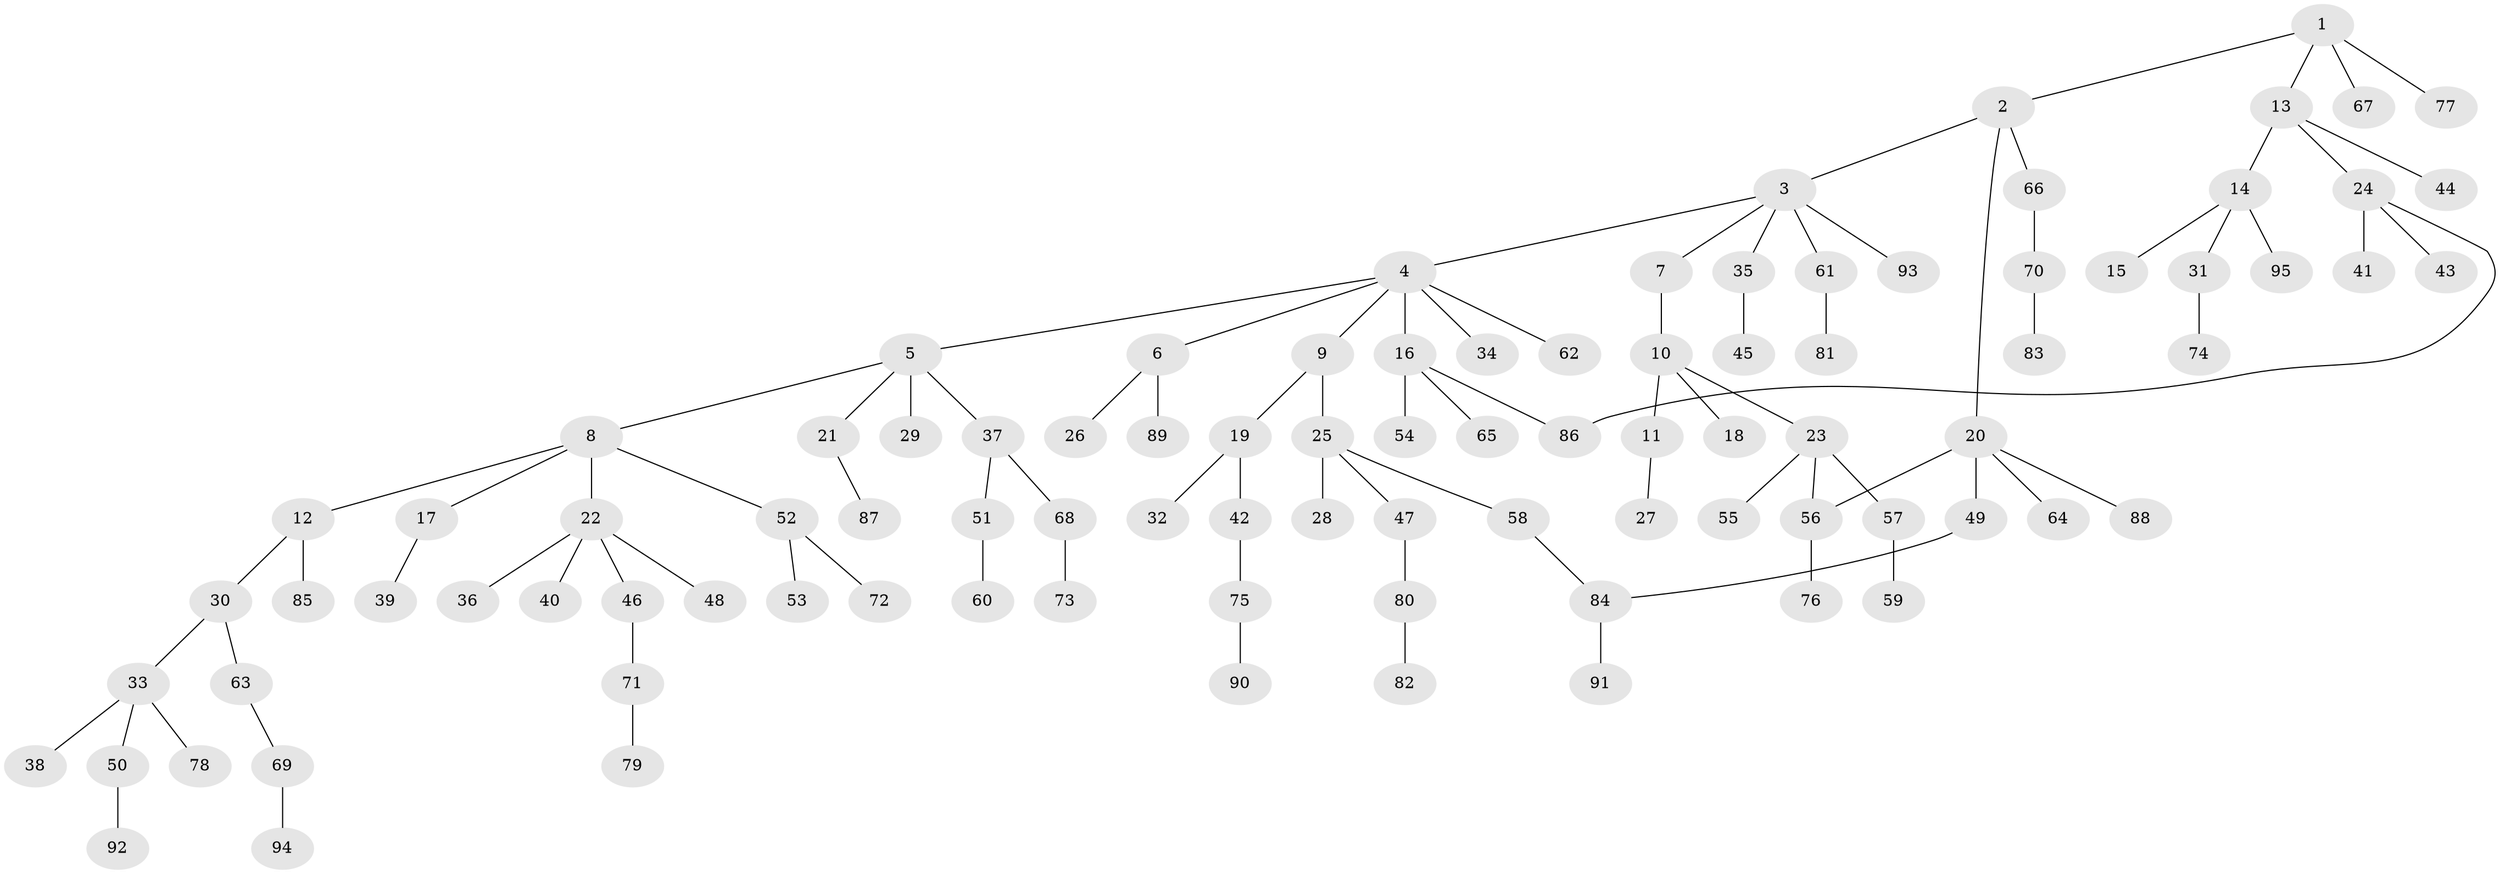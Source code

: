// coarse degree distribution, {6: 0.017543859649122806, 11: 0.017543859649122806, 5: 0.03508771929824561, 3: 0.14035087719298245, 4: 0.07017543859649122, 2: 0.17543859649122806, 1: 0.543859649122807}
// Generated by graph-tools (version 1.1) at 2025/17/03/04/25 18:17:11]
// undirected, 95 vertices, 97 edges
graph export_dot {
graph [start="1"]
  node [color=gray90,style=filled];
  1;
  2;
  3;
  4;
  5;
  6;
  7;
  8;
  9;
  10;
  11;
  12;
  13;
  14;
  15;
  16;
  17;
  18;
  19;
  20;
  21;
  22;
  23;
  24;
  25;
  26;
  27;
  28;
  29;
  30;
  31;
  32;
  33;
  34;
  35;
  36;
  37;
  38;
  39;
  40;
  41;
  42;
  43;
  44;
  45;
  46;
  47;
  48;
  49;
  50;
  51;
  52;
  53;
  54;
  55;
  56;
  57;
  58;
  59;
  60;
  61;
  62;
  63;
  64;
  65;
  66;
  67;
  68;
  69;
  70;
  71;
  72;
  73;
  74;
  75;
  76;
  77;
  78;
  79;
  80;
  81;
  82;
  83;
  84;
  85;
  86;
  87;
  88;
  89;
  90;
  91;
  92;
  93;
  94;
  95;
  1 -- 2;
  1 -- 13;
  1 -- 67;
  1 -- 77;
  2 -- 3;
  2 -- 20;
  2 -- 66;
  3 -- 4;
  3 -- 7;
  3 -- 35;
  3 -- 61;
  3 -- 93;
  4 -- 5;
  4 -- 6;
  4 -- 9;
  4 -- 16;
  4 -- 34;
  4 -- 62;
  5 -- 8;
  5 -- 21;
  5 -- 29;
  5 -- 37;
  6 -- 26;
  6 -- 89;
  7 -- 10;
  8 -- 12;
  8 -- 17;
  8 -- 22;
  8 -- 52;
  9 -- 19;
  9 -- 25;
  10 -- 11;
  10 -- 18;
  10 -- 23;
  11 -- 27;
  12 -- 30;
  12 -- 85;
  13 -- 14;
  13 -- 24;
  13 -- 44;
  14 -- 15;
  14 -- 31;
  14 -- 95;
  16 -- 54;
  16 -- 65;
  16 -- 86;
  17 -- 39;
  19 -- 32;
  19 -- 42;
  20 -- 49;
  20 -- 64;
  20 -- 88;
  20 -- 56;
  21 -- 87;
  22 -- 36;
  22 -- 40;
  22 -- 46;
  22 -- 48;
  23 -- 55;
  23 -- 56;
  23 -- 57;
  24 -- 41;
  24 -- 43;
  24 -- 86;
  25 -- 28;
  25 -- 47;
  25 -- 58;
  30 -- 33;
  30 -- 63;
  31 -- 74;
  33 -- 38;
  33 -- 50;
  33 -- 78;
  35 -- 45;
  37 -- 51;
  37 -- 68;
  42 -- 75;
  46 -- 71;
  47 -- 80;
  49 -- 84;
  50 -- 92;
  51 -- 60;
  52 -- 53;
  52 -- 72;
  56 -- 76;
  57 -- 59;
  58 -- 84;
  61 -- 81;
  63 -- 69;
  66 -- 70;
  68 -- 73;
  69 -- 94;
  70 -- 83;
  71 -- 79;
  75 -- 90;
  80 -- 82;
  84 -- 91;
}
